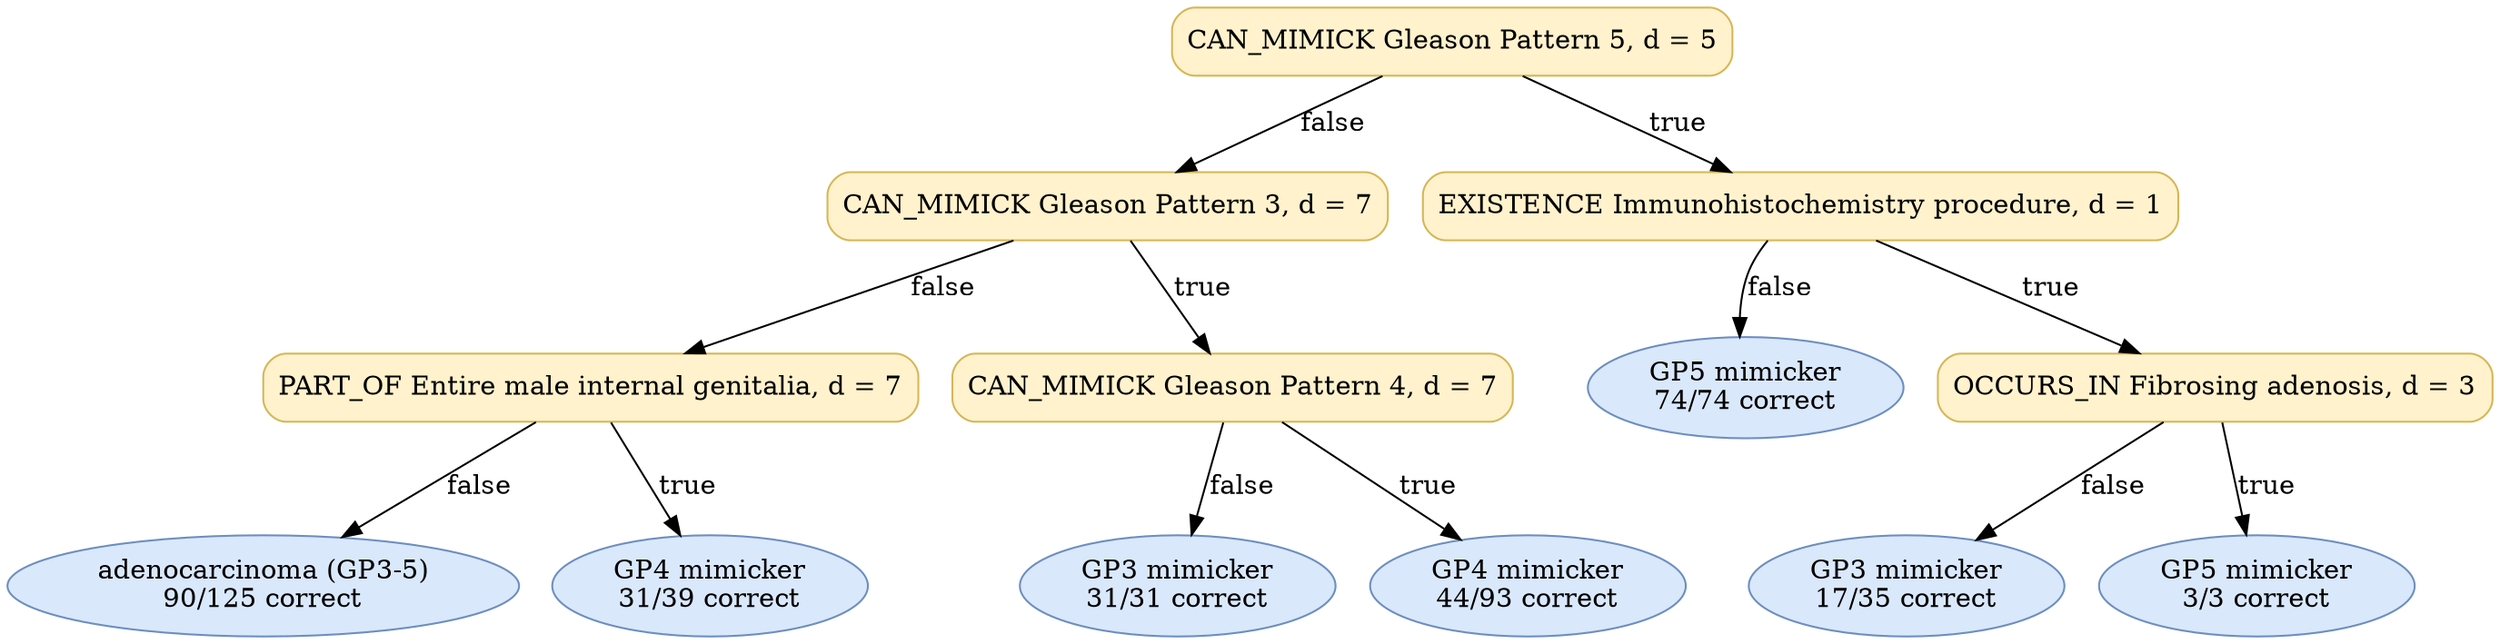 digraph "DT" {
fontname="Times-Roman";
label="";
node [fontname="Times-Roman"];
Node1 [color="#D6B656", fillcolor="#FFF2CC", label="CAN_MIMICK Gleason Pattern 5, d = 5", shape="box", style="rounded,filled"];
Node2 [color="#D6B656", fillcolor="#FFF2CC", label="CAN_MIMICK Gleason Pattern 3, d = 7", shape="box", style="rounded,filled"];
Node3 [color="#D6B656", fillcolor="#FFF2CC", label="PART_OF Entire male internal genitalia, d = 7", shape="box", style="rounded,filled"];
Node4 [color="#6C8EBF", fillcolor="#DAE8FC", label=<adenocarcinoma (GP3-5)<br/>90/125 correct>, shape="ellipse", style="rounded,filled"];
Node5 [color="#6C8EBF", fillcolor="#DAE8FC", label=<GP4 mimicker<br/>31/39 correct>, shape="ellipse", style="rounded,filled"];
Node6 [color="#D6B656", fillcolor="#FFF2CC", label="CAN_MIMICK Gleason Pattern 4, d = 7", shape="box", style="rounded,filled"];
Node7 [color="#6C8EBF", fillcolor="#DAE8FC", label=<GP3 mimicker<br/>31/31 correct>, shape="ellipse", style="rounded,filled"];
Node8 [color="#6C8EBF", fillcolor="#DAE8FC", label=<GP4 mimicker<br/>44/93 correct>, shape="ellipse", style="rounded,filled"];
Node9 [color="#D6B656", fillcolor="#FFF2CC", label="EXISTENCE Immunohistochemistry procedure, d = 1", shape="box", style="rounded,filled"];
Node10 [color="#6C8EBF", fillcolor="#DAE8FC", label=<GP5 mimicker<br/>74/74 correct>, shape="ellipse", style="rounded,filled"];
Node11 [color="#D6B656", fillcolor="#FFF2CC", label="OCCURS_IN Fibrosing adenosis, d = 3", shape="box", style="rounded,filled"];
Node12 [color="#6C8EBF", fillcolor="#DAE8FC", label=<GP3 mimicker<br/>17/35 correct>, shape="ellipse", style="rounded,filled"];
Node13 [color="#6C8EBF", fillcolor="#DAE8FC", label=<GP5 mimicker<br/>3/3 correct>, shape="ellipse", style="rounded,filled"];
Node1 -> Node2  [key=0, label="false"];
Node1 -> Node9  [key=0, label="true"];
Node2 -> Node3  [key=0, label="false"];
Node2 -> Node6  [key=0, label="true"];
Node3 -> Node4  [key=0, label="false"];
Node3 -> Node5  [key=0, label="true"];
Node6 -> Node7  [key=0, label="false"];
Node6 -> Node8  [key=0, label="true"];
Node9 -> Node10  [key=0, label="false"];
Node9 -> Node11  [key=0, label="true"];
Node11 -> Node12  [key=0, label="false"];
Node11 -> Node13  [key=0, label="true"];
}
